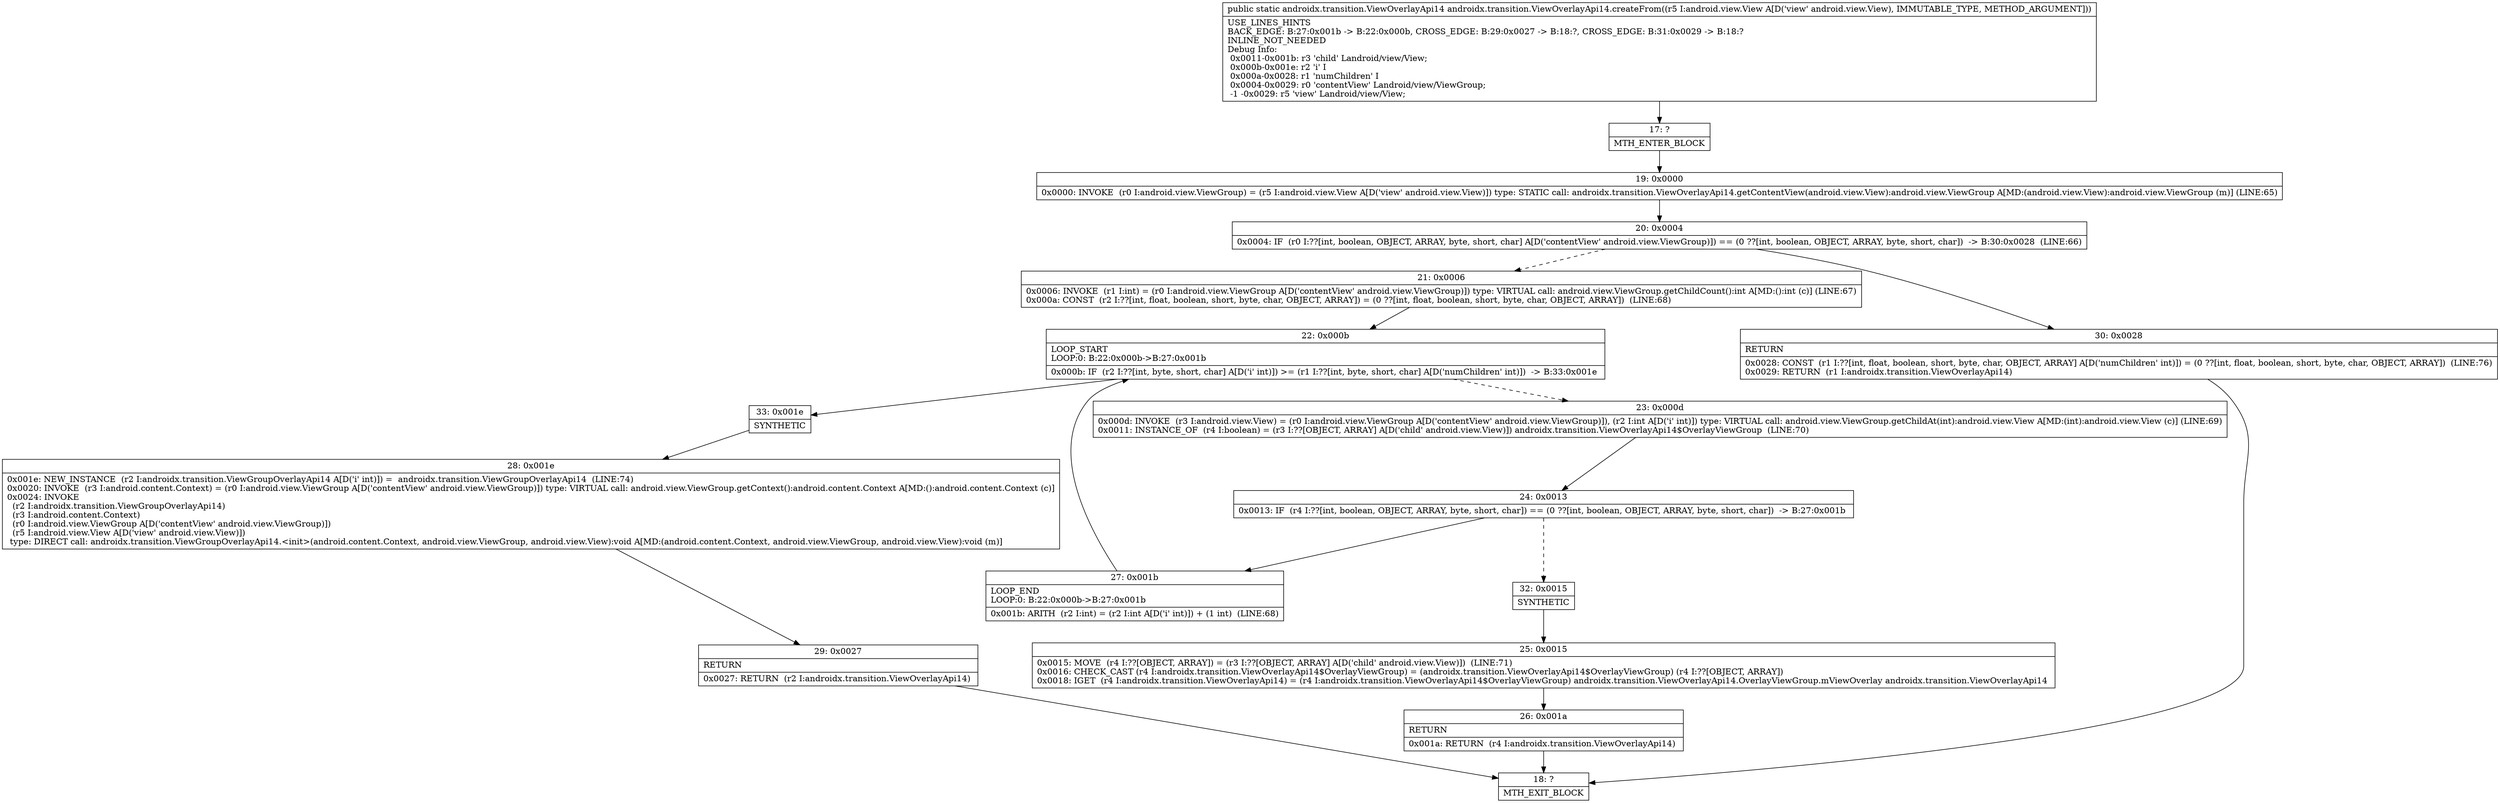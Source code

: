 digraph "CFG forandroidx.transition.ViewOverlayApi14.createFrom(Landroid\/view\/View;)Landroidx\/transition\/ViewOverlayApi14;" {
Node_17 [shape=record,label="{17\:\ ?|MTH_ENTER_BLOCK\l}"];
Node_19 [shape=record,label="{19\:\ 0x0000|0x0000: INVOKE  (r0 I:android.view.ViewGroup) = (r5 I:android.view.View A[D('view' android.view.View)]) type: STATIC call: androidx.transition.ViewOverlayApi14.getContentView(android.view.View):android.view.ViewGroup A[MD:(android.view.View):android.view.ViewGroup (m)] (LINE:65)\l}"];
Node_20 [shape=record,label="{20\:\ 0x0004|0x0004: IF  (r0 I:??[int, boolean, OBJECT, ARRAY, byte, short, char] A[D('contentView' android.view.ViewGroup)]) == (0 ??[int, boolean, OBJECT, ARRAY, byte, short, char])  \-\> B:30:0x0028  (LINE:66)\l}"];
Node_21 [shape=record,label="{21\:\ 0x0006|0x0006: INVOKE  (r1 I:int) = (r0 I:android.view.ViewGroup A[D('contentView' android.view.ViewGroup)]) type: VIRTUAL call: android.view.ViewGroup.getChildCount():int A[MD:():int (c)] (LINE:67)\l0x000a: CONST  (r2 I:??[int, float, boolean, short, byte, char, OBJECT, ARRAY]) = (0 ??[int, float, boolean, short, byte, char, OBJECT, ARRAY])  (LINE:68)\l}"];
Node_22 [shape=record,label="{22\:\ 0x000b|LOOP_START\lLOOP:0: B:22:0x000b\-\>B:27:0x001b\l|0x000b: IF  (r2 I:??[int, byte, short, char] A[D('i' int)]) \>= (r1 I:??[int, byte, short, char] A[D('numChildren' int)])  \-\> B:33:0x001e \l}"];
Node_23 [shape=record,label="{23\:\ 0x000d|0x000d: INVOKE  (r3 I:android.view.View) = (r0 I:android.view.ViewGroup A[D('contentView' android.view.ViewGroup)]), (r2 I:int A[D('i' int)]) type: VIRTUAL call: android.view.ViewGroup.getChildAt(int):android.view.View A[MD:(int):android.view.View (c)] (LINE:69)\l0x0011: INSTANCE_OF  (r4 I:boolean) = (r3 I:??[OBJECT, ARRAY] A[D('child' android.view.View)]) androidx.transition.ViewOverlayApi14$OverlayViewGroup  (LINE:70)\l}"];
Node_24 [shape=record,label="{24\:\ 0x0013|0x0013: IF  (r4 I:??[int, boolean, OBJECT, ARRAY, byte, short, char]) == (0 ??[int, boolean, OBJECT, ARRAY, byte, short, char])  \-\> B:27:0x001b \l}"];
Node_27 [shape=record,label="{27\:\ 0x001b|LOOP_END\lLOOP:0: B:22:0x000b\-\>B:27:0x001b\l|0x001b: ARITH  (r2 I:int) = (r2 I:int A[D('i' int)]) + (1 int)  (LINE:68)\l}"];
Node_32 [shape=record,label="{32\:\ 0x0015|SYNTHETIC\l}"];
Node_25 [shape=record,label="{25\:\ 0x0015|0x0015: MOVE  (r4 I:??[OBJECT, ARRAY]) = (r3 I:??[OBJECT, ARRAY] A[D('child' android.view.View)])  (LINE:71)\l0x0016: CHECK_CAST (r4 I:androidx.transition.ViewOverlayApi14$OverlayViewGroup) = (androidx.transition.ViewOverlayApi14$OverlayViewGroup) (r4 I:??[OBJECT, ARRAY]) \l0x0018: IGET  (r4 I:androidx.transition.ViewOverlayApi14) = (r4 I:androidx.transition.ViewOverlayApi14$OverlayViewGroup) androidx.transition.ViewOverlayApi14.OverlayViewGroup.mViewOverlay androidx.transition.ViewOverlayApi14 \l}"];
Node_26 [shape=record,label="{26\:\ 0x001a|RETURN\l|0x001a: RETURN  (r4 I:androidx.transition.ViewOverlayApi14) \l}"];
Node_18 [shape=record,label="{18\:\ ?|MTH_EXIT_BLOCK\l}"];
Node_33 [shape=record,label="{33\:\ 0x001e|SYNTHETIC\l}"];
Node_28 [shape=record,label="{28\:\ 0x001e|0x001e: NEW_INSTANCE  (r2 I:androidx.transition.ViewGroupOverlayApi14 A[D('i' int)]) =  androidx.transition.ViewGroupOverlayApi14  (LINE:74)\l0x0020: INVOKE  (r3 I:android.content.Context) = (r0 I:android.view.ViewGroup A[D('contentView' android.view.ViewGroup)]) type: VIRTUAL call: android.view.ViewGroup.getContext():android.content.Context A[MD:():android.content.Context (c)]\l0x0024: INVOKE  \l  (r2 I:androidx.transition.ViewGroupOverlayApi14)\l  (r3 I:android.content.Context)\l  (r0 I:android.view.ViewGroup A[D('contentView' android.view.ViewGroup)])\l  (r5 I:android.view.View A[D('view' android.view.View)])\l type: DIRECT call: androidx.transition.ViewGroupOverlayApi14.\<init\>(android.content.Context, android.view.ViewGroup, android.view.View):void A[MD:(android.content.Context, android.view.ViewGroup, android.view.View):void (m)]\l}"];
Node_29 [shape=record,label="{29\:\ 0x0027|RETURN\l|0x0027: RETURN  (r2 I:androidx.transition.ViewOverlayApi14) \l}"];
Node_30 [shape=record,label="{30\:\ 0x0028|RETURN\l|0x0028: CONST  (r1 I:??[int, float, boolean, short, byte, char, OBJECT, ARRAY] A[D('numChildren' int)]) = (0 ??[int, float, boolean, short, byte, char, OBJECT, ARRAY])  (LINE:76)\l0x0029: RETURN  (r1 I:androidx.transition.ViewOverlayApi14) \l}"];
MethodNode[shape=record,label="{public static androidx.transition.ViewOverlayApi14 androidx.transition.ViewOverlayApi14.createFrom((r5 I:android.view.View A[D('view' android.view.View), IMMUTABLE_TYPE, METHOD_ARGUMENT]))  | USE_LINES_HINTS\lBACK_EDGE: B:27:0x001b \-\> B:22:0x000b, CROSS_EDGE: B:29:0x0027 \-\> B:18:?, CROSS_EDGE: B:31:0x0029 \-\> B:18:?\lINLINE_NOT_NEEDED\lDebug Info:\l  0x0011\-0x001b: r3 'child' Landroid\/view\/View;\l  0x000b\-0x001e: r2 'i' I\l  0x000a\-0x0028: r1 'numChildren' I\l  0x0004\-0x0029: r0 'contentView' Landroid\/view\/ViewGroup;\l  \-1 \-0x0029: r5 'view' Landroid\/view\/View;\l}"];
MethodNode -> Node_17;Node_17 -> Node_19;
Node_19 -> Node_20;
Node_20 -> Node_21[style=dashed];
Node_20 -> Node_30;
Node_21 -> Node_22;
Node_22 -> Node_23[style=dashed];
Node_22 -> Node_33;
Node_23 -> Node_24;
Node_24 -> Node_27;
Node_24 -> Node_32[style=dashed];
Node_27 -> Node_22;
Node_32 -> Node_25;
Node_25 -> Node_26;
Node_26 -> Node_18;
Node_33 -> Node_28;
Node_28 -> Node_29;
Node_29 -> Node_18;
Node_30 -> Node_18;
}

